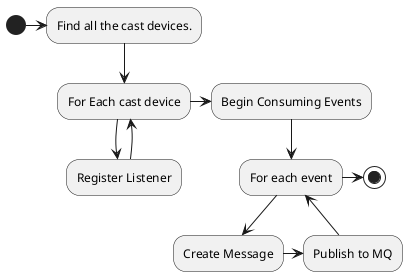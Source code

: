 @startuml
(*)  -> "Find all the cast devices."
--> "For Each cast device"
--> "Register Listener"
--> "For Each cast device"
-> "Begin Consuming Events"
--> "For each event"
--> "Create Message"
-> "Publish to MQ"
--> "For each event"
-> (*)

@enduml